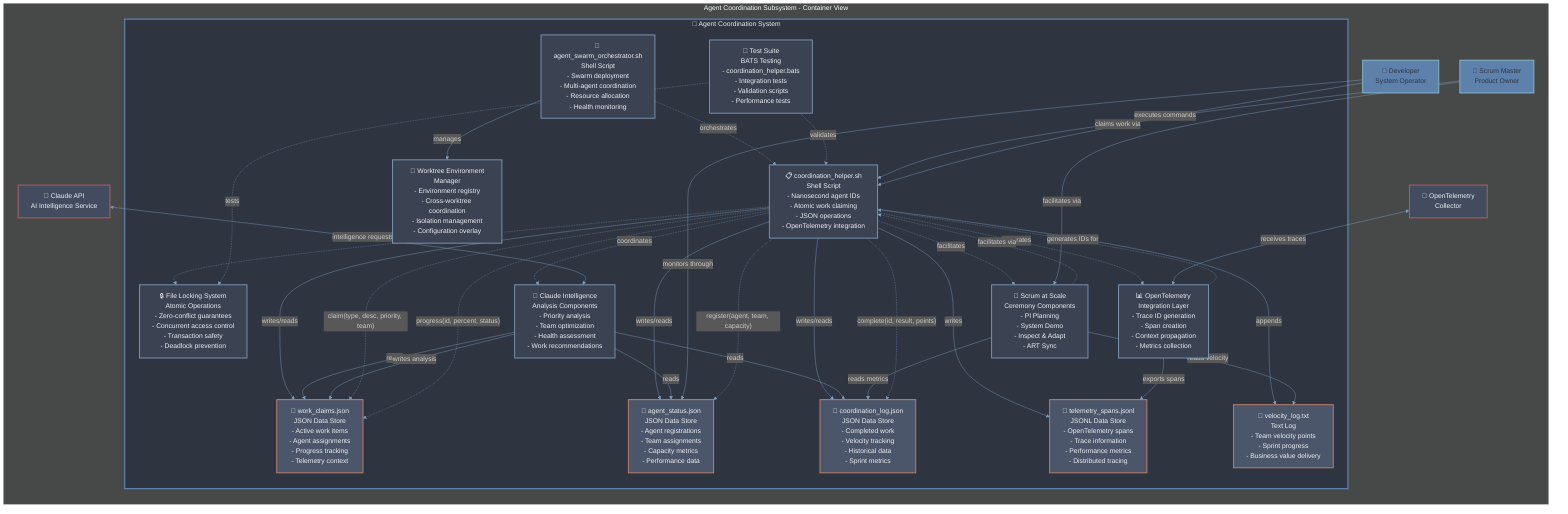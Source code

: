 %%{init: {"theme": "dark", "themeVariables": {"primaryColor": "#4C566A", "primaryTextColor": "#fff", "primaryBorderColor": "#5E81AC", "lineColor": "#81A1C1"}}}%%
graph TB
    subgraph "Agent Coordination Subsystem - Container View"
        direction TB
        
        %% External Systems
        SCRUM_MASTER[👥 Scrum Master<br/>Product Owner]
        DEVELOPER[👤 Developer<br/>System Operator]
        CLAUDE_API[🧠 Claude API<br/>AI Intelligence Service]
        OTEL_COLLECTOR[📡 OpenTelemetry<br/>Collector]
        
        %% Agent Coordination Container Boundary
        subgraph AGENT_COORD_SYSTEM["🎯 Agent Coordination System"]
            direction TB
            
            %% Core Coordination Shell Script
            COORD_HELPER[📋 coordination_helper.sh<br/>Shell Script<br/>- Nanosecond agent IDs<br/>- Atomic work claiming<br/>- JSON operations<br/>- OpenTelemetry integration]
            
            %% Data Stores (JSON Files)
            WORK_CLAIMS[📄 work_claims.json<br/>JSON Data Store<br/>- Active work items<br/>- Agent assignments<br/>- Progress tracking<br/>- Telemetry context]
            
            AGENT_STATUS[📄 agent_status.json<br/>JSON Data Store<br/>- Agent registrations<br/>- Team assignments<br/>- Capacity metrics<br/>- Performance data]
            
            COORD_LOG[📄 coordination_log.json<br/>JSON Data Store<br/>- Completed work<br/>- Velocity tracking<br/>- Historical data<br/>- Sprint metrics]
            
            TELEMETRY_SPANS[📄 telemetry_spans.jsonl<br/>JSONL Data Store<br/>- OpenTelemetry spans<br/>- Trace information<br/>- Performance metrics<br/>- Distributed tracing]
            
            VELOCITY_LOG[📄 velocity_log.txt<br/>Text Log<br/>- Team velocity points<br/>- Sprint progress<br/>- Business value delivery]
            
            %% Agent Orchestration Components
            AGENT_ORCHESTRATOR[🤖 agent_swarm_orchestrator.sh<br/>Shell Script<br/>- Swarm deployment<br/>- Multi-agent coordination<br/>- Resource allocation<br/>- Health monitoring]
            
            %% Claude Intelligence Components
            CLAUDE_ANALYZER[🧠 Claude Intelligence<br/>Analysis Components<br/>- Priority analysis<br/>- Team optimization<br/>- Health assessment<br/>- Work recommendations]
            
            %% Scrum at Scale Components
            SAS_CEREMONIES[🎯 Scrum at Scale<br/>Ceremony Components<br/>- PI Planning<br/>- System Demo<br/>- Inspect & Adapt<br/>- ART Sync]
            
            %% File Locking System
            LOCK_SYSTEM[🔒 File Locking System<br/>Atomic Operations<br/>- Zero-conflict guarantees<br/>- Concurrent access control<br/>- Transaction safety<br/>- Deadlock prevention]
            
            %% OpenTelemetry Integration
            OTEL_INTEGRATION[📊 OpenTelemetry<br/>Integration Layer<br/>- Trace ID generation<br/>- Span creation<br/>- Context propagation<br/>- Metrics collection]
            
            %% Worktree Management
            WORKTREE_ENV[🌳 Worktree Environment<br/>Manager<br/>- Environment registry<br/>- Cross-worktree coordination<br/>- Isolation management<br/>- Configuration overlay]
            
            %% Test and Validation
            TEST_SUITE[🧪 Test Suite<br/>BATS Testing<br/>- coordination_helper.bats<br/>- Integration tests<br/>- Validation scripts<br/>- Performance tests]
            
            %% Internal Relationships
            COORD_HELPER -->|writes/reads| WORK_CLAIMS
            COORD_HELPER -->|writes/reads| AGENT_STATUS
            COORD_HELPER -->|writes/reads| COORD_LOG
            COORD_HELPER -->|writes| TELEMETRY_SPANS
            COORD_HELPER -->|appends| VELOCITY_LOG
            
            COORD_HELPER -.->|uses| LOCK_SYSTEM
            COORD_HELPER -.->|integrates| OTEL_INTEGRATION
            COORD_HELPER -.->|coordinates| CLAUDE_ANALYZER
            COORD_HELPER -.->|facilitates| SAS_CEREMONIES
            
            AGENT_ORCHESTRATOR -.->|orchestrates| COORD_HELPER
            AGENT_ORCHESTRATOR -->|manages| WORKTREE_ENV
            
            CLAUDE_ANALYZER -->|reads| WORK_CLAIMS
            CLAUDE_ANALYZER -->|reads| AGENT_STATUS
            CLAUDE_ANALYZER -->|reads| COORD_LOG
            CLAUDE_ANALYZER -->|writes analysis| WORK_CLAIMS
            
            SAS_CEREMONIES -->|reads metrics| COORD_LOG
            SAS_CEREMONIES -->|reads velocity| VELOCITY_LOG
            SAS_CEREMONIES -.->|facilitates via| COORD_HELPER
            
            OTEL_INTEGRATION -->|exports spans| TELEMETRY_SPANS
            OTEL_INTEGRATION -.->|generates IDs for| COORD_HELPER
            
            TEST_SUITE -.->|validates| COORD_HELPER
            TEST_SUITE -.->|tests| LOCK_SYSTEM
        end
        
        %% External Connections
        SCRUM_MASTER -->|executes commands| COORD_HELPER
        SCRUM_MASTER -->|facilitates via| SAS_CEREMONIES
        
        DEVELOPER -->|claims work via| COORD_HELPER
        DEVELOPER -->|monitors through| AGENT_STATUS
        
        CLAUDE_API <-->|intelligence requests| CLAUDE_ANALYZER
        
        OTEL_COLLECTOR <-->|receives traces| OTEL_INTEGRATION
        
        %% Data Flow Annotations
        COORD_HELPER -.->|"claim(type, desc, priority, team)"| WORK_CLAIMS
        COORD_HELPER -.->|"progress(id, percent, status)"| WORK_CLAIMS
        COORD_HELPER -.->|"complete(id, result, points)"| COORD_LOG
        COORD_HELPER -.->|"register(agent, team, capacity)"| AGENT_STATUS
    end

    %% Styling
    classDef container fill:#3B4252,stroke:#81A1C1,stroke-width:2px,color:#ECEFF4
    classDef dataStore fill:#4C566A,stroke:#D08770,stroke-width:2px,color:#ECEFF4
    classDef external fill:#434C5E,stroke:#BF616A,stroke-width:2px,color:#ECEFF4
    classDef user fill:#5E81AC,stroke:#88C0D0,stroke-width:2px,color:#2E3440
    classDef systemBoundary fill:#2E3440,stroke:#5E81AC,stroke-width:3px,color:#ECEFF4
    
    class AGENT_COORD_SYSTEM systemBoundary
    class COORD_HELPER,AGENT_ORCHESTRATOR,CLAUDE_ANALYZER,SAS_CEREMONIES,LOCK_SYSTEM,OTEL_INTEGRATION,WORKTREE_ENV,TEST_SUITE container
    class WORK_CLAIMS,AGENT_STATUS,COORD_LOG,TELEMETRY_SPANS,VELOCITY_LOG dataStore
    class CLAUDE_API,OTEL_COLLECTOR external
    class SCRUM_MASTER,DEVELOPER user
